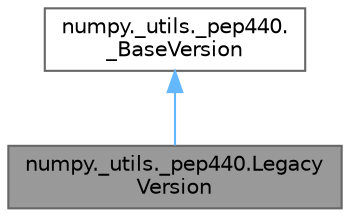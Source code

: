 digraph "numpy._utils._pep440.LegacyVersion"
{
 // LATEX_PDF_SIZE
  bgcolor="transparent";
  edge [fontname=Helvetica,fontsize=10,labelfontname=Helvetica,labelfontsize=10];
  node [fontname=Helvetica,fontsize=10,shape=box,height=0.2,width=0.4];
  Node1 [id="Node000001",label="numpy._utils._pep440.Legacy\lVersion",height=0.2,width=0.4,color="gray40", fillcolor="grey60", style="filled", fontcolor="black",tooltip=" "];
  Node2 -> Node1 [id="edge2_Node000001_Node000002",dir="back",color="steelblue1",style="solid",tooltip=" "];
  Node2 [id="Node000002",label="numpy._utils._pep440.\l_BaseVersion",height=0.2,width=0.4,color="gray40", fillcolor="white", style="filled",URL="$classnumpy_1_1__utils_1_1__pep440_1_1__BaseVersion.html",tooltip=" "];
}
